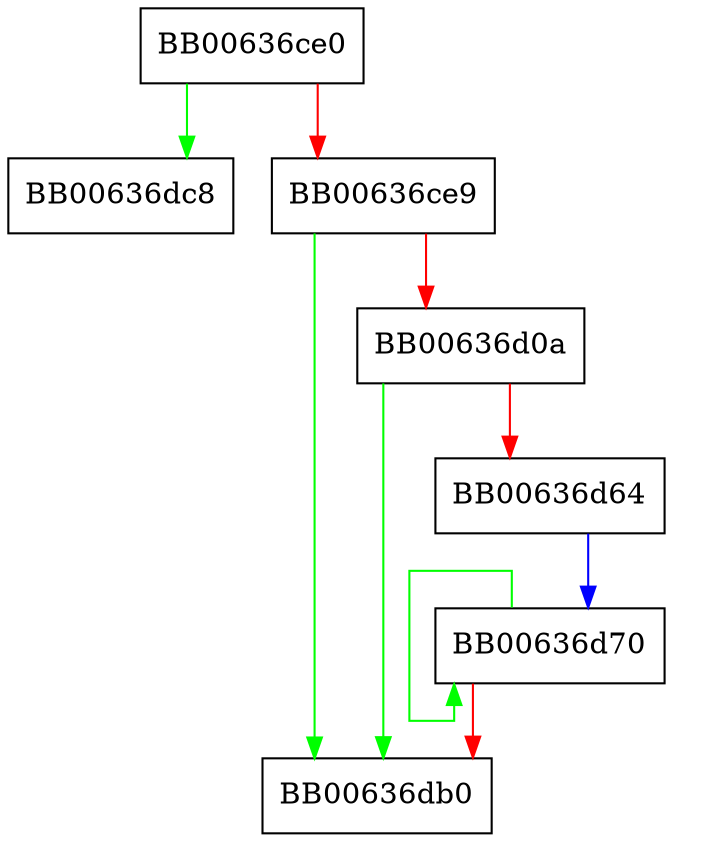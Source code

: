 digraph ossl_rsa_get0_all_params {
  node [shape="box"];
  graph [splines=ortho];
  BB00636ce0 -> BB00636dc8 [color="green"];
  BB00636ce0 -> BB00636ce9 [color="red"];
  BB00636ce9 -> BB00636db0 [color="green"];
  BB00636ce9 -> BB00636d0a [color="red"];
  BB00636d0a -> BB00636db0 [color="green"];
  BB00636d0a -> BB00636d64 [color="red"];
  BB00636d64 -> BB00636d70 [color="blue"];
  BB00636d70 -> BB00636d70 [color="green"];
  BB00636d70 -> BB00636db0 [color="red"];
}